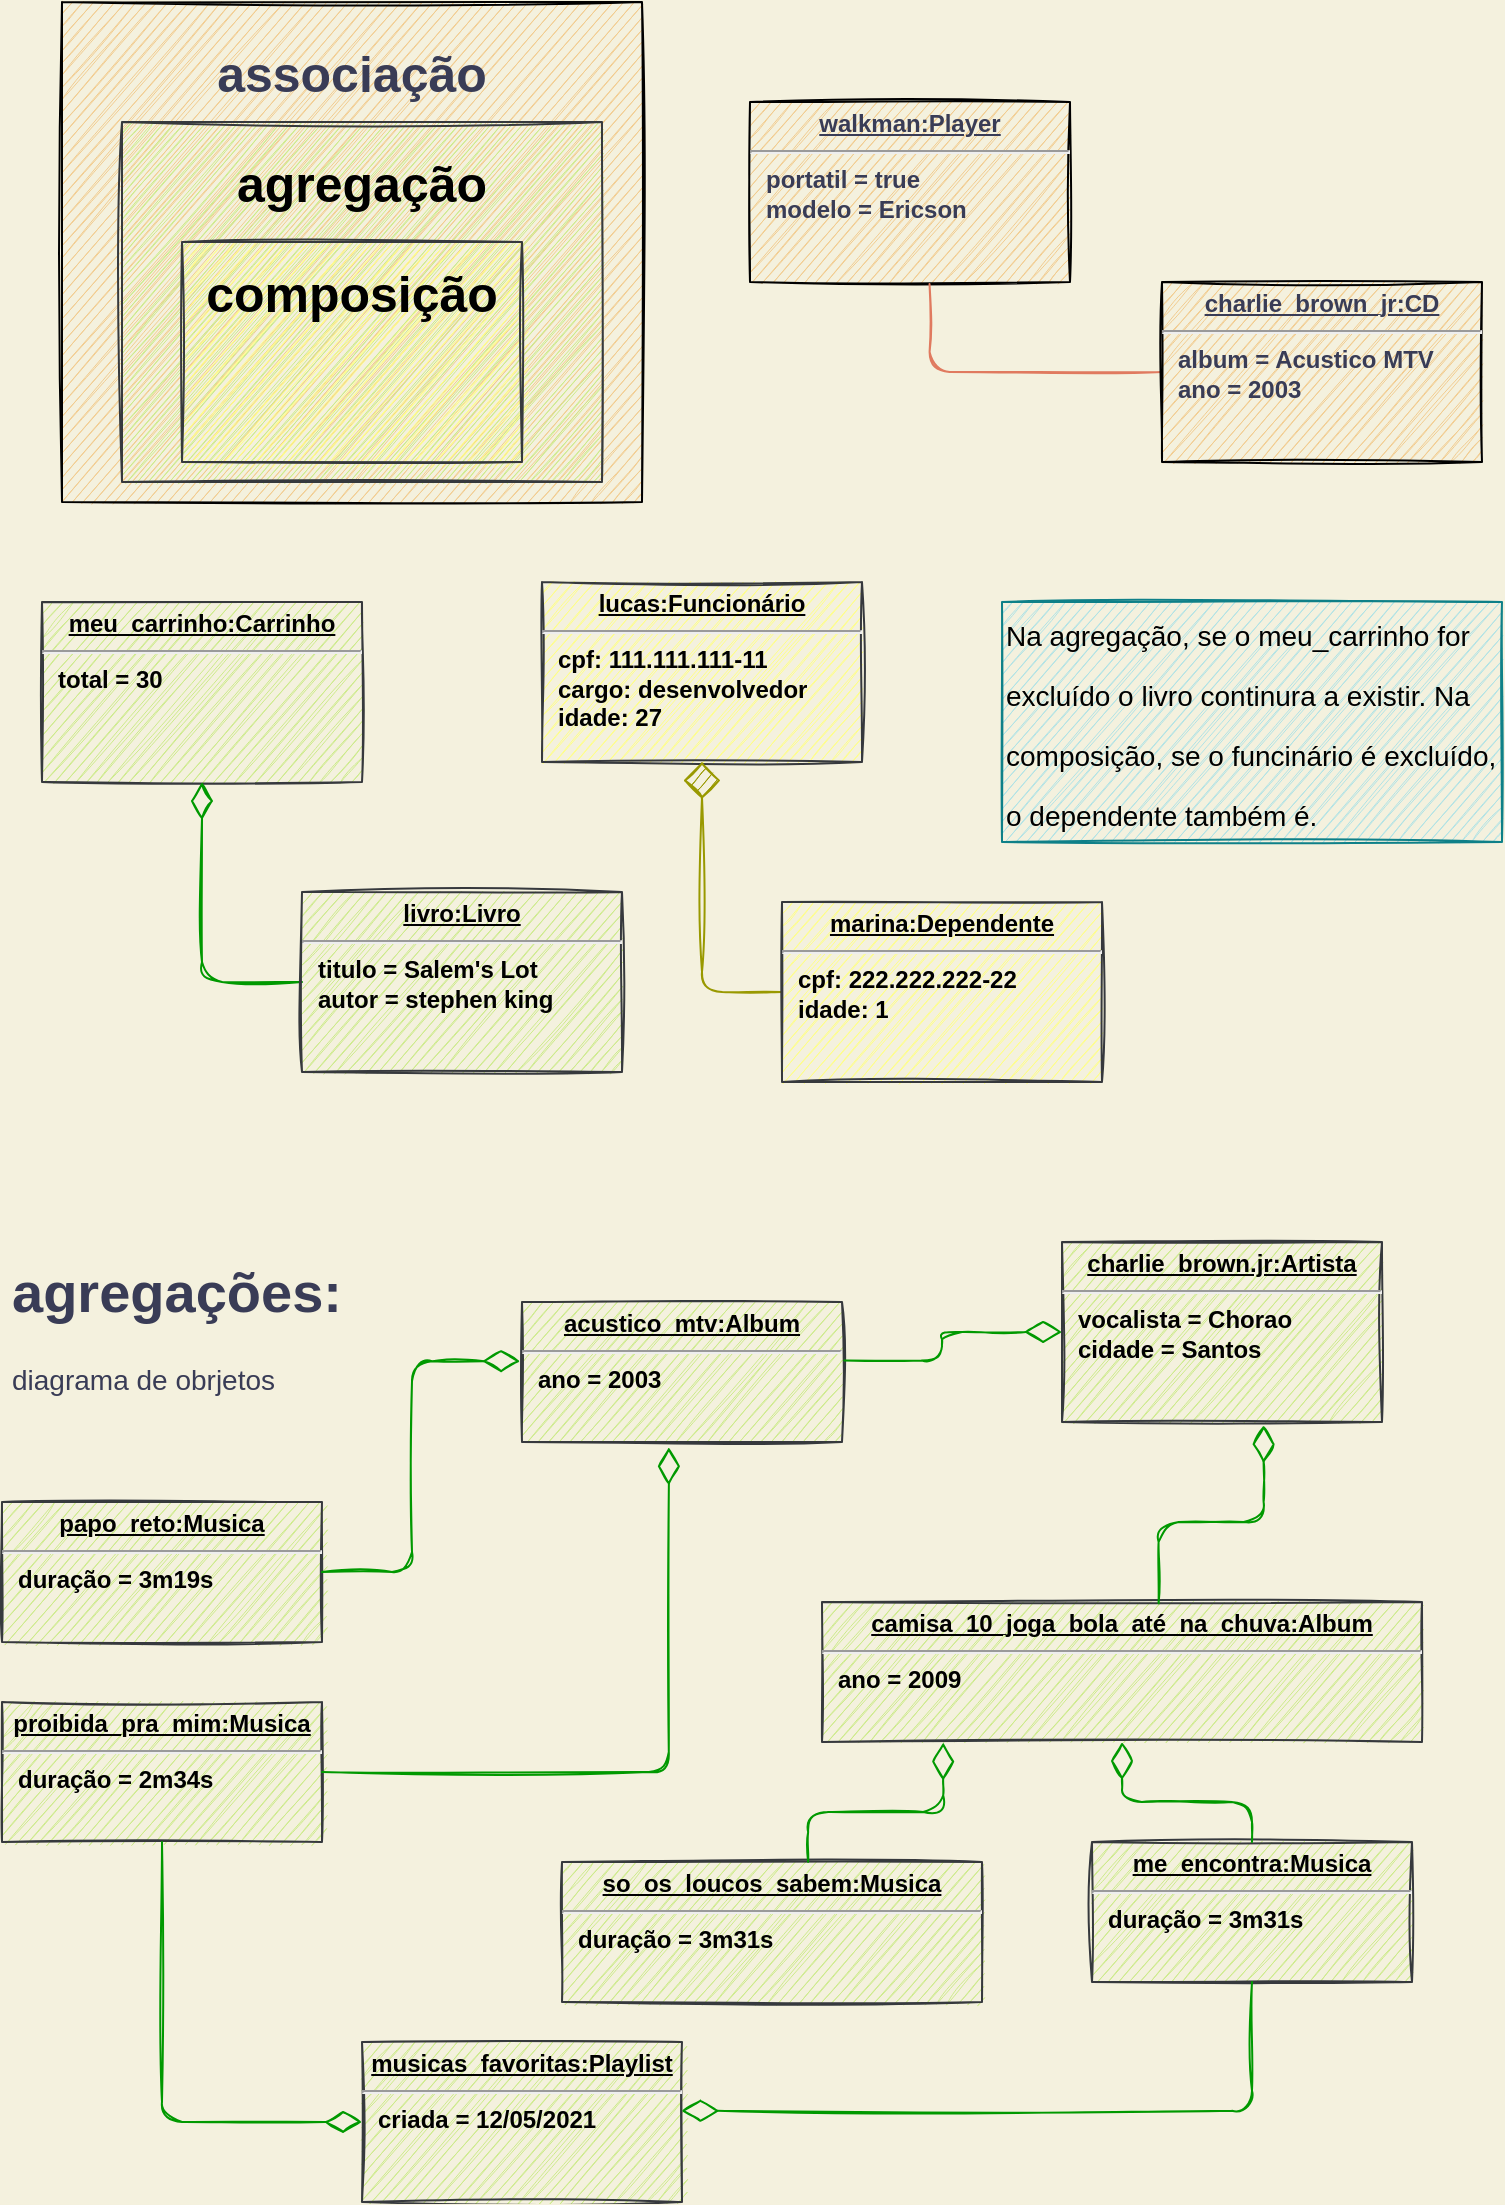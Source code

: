 <mxfile version="18.0.3" type="github">
  <diagram id="IR1mzdjfRpLflZi7iiMT" name="Page-1">
    <mxGraphModel dx="981" dy="548" grid="1" gridSize="10" guides="1" tooltips="1" connect="1" arrows="1" fold="1" page="1" pageScale="1" pageWidth="827" pageHeight="1169" background="#F4F1DE" math="0" shadow="0">
      <root>
        <mxCell id="0" />
        <mxCell id="1" parent="0" />
        <mxCell id="eGNEnY-xpS5idLWhx4ZI-6" value="&lt;b&gt;associação&lt;br&gt;&lt;br&gt;&lt;br&gt;&lt;br&gt;&lt;br&gt;&lt;br&gt;&lt;br&gt;&lt;/b&gt;" style="rounded=0;whiteSpace=wrap;html=1;glass=0;sketch=1;fontSize=25;fontColor=#393C56;strokeColor=#000000;strokeWidth=1;fillColor=#F2CC8F;gradientColor=none;" vertex="1" parent="1">
          <mxGeometry x="70" y="50" width="290" height="250" as="geometry" />
        </mxCell>
        <mxCell id="eGNEnY-xpS5idLWhx4ZI-8" value="&lt;p style=&quot;margin:0px;margin-top:4px;text-align:center;text-decoration:underline;&quot;&gt;&lt;b&gt;walkman:Player&lt;/b&gt;&lt;/p&gt;&lt;hr&gt;&lt;p style=&quot;margin:0px;margin-left:8px;&quot;&gt;&lt;b&gt;portatil = true&lt;br&gt;modelo = Ericson&lt;/b&gt;&lt;/p&gt;" style="verticalAlign=top;align=left;overflow=fill;fontSize=12;fontFamily=Helvetica;html=1;rounded=0;glass=0;sketch=1;fontColor=#393C56;strokeColor=#000000;strokeWidth=1;fillColor=#F2CC8F;gradientColor=none;" vertex="1" parent="1">
          <mxGeometry x="414" y="100" width="160" height="90" as="geometry" />
        </mxCell>
        <mxCell id="eGNEnY-xpS5idLWhx4ZI-10" style="edgeStyle=orthogonalEdgeStyle;sketch=1;orthogonalLoop=1;jettySize=auto;html=1;exitX=0;exitY=0.5;exitDx=0;exitDy=0;entryX=0.561;entryY=1.011;entryDx=0;entryDy=0;entryPerimeter=0;fontSize=25;fontColor=#393C56;strokeColor=#E07A5F;fillColor=#F2CC8F;endArrow=none;endFill=0;rounded=1;" edge="1" parent="1" source="eGNEnY-xpS5idLWhx4ZI-9" target="eGNEnY-xpS5idLWhx4ZI-8">
          <mxGeometry relative="1" as="geometry" />
        </mxCell>
        <mxCell id="eGNEnY-xpS5idLWhx4ZI-9" value="&lt;p style=&quot;margin:0px;margin-top:4px;text-align:center;text-decoration:underline;&quot;&gt;&lt;b&gt;charlie_brown_jr:CD&lt;/b&gt;&lt;/p&gt;&lt;hr&gt;&lt;p style=&quot;margin:0px;margin-left:8px;&quot;&gt;&lt;b&gt;album = Acustico MTV&lt;/b&gt;&lt;/p&gt;&lt;p style=&quot;margin:0px;margin-left:8px;&quot;&gt;&lt;b&gt;ano = 2003&lt;/b&gt;&lt;/p&gt;" style="verticalAlign=top;align=left;overflow=fill;fontSize=12;fontFamily=Helvetica;html=1;rounded=0;glass=0;sketch=1;fontColor=#393C56;strokeColor=#000000;strokeWidth=1;fillColor=#F2CC8F;gradientColor=none;" vertex="1" parent="1">
          <mxGeometry x="620" y="190" width="160" height="90" as="geometry" />
        </mxCell>
        <mxCell id="eGNEnY-xpS5idLWhx4ZI-12" value="&lt;b&gt;agregação&lt;br&gt;&lt;br&gt;&lt;br&gt;&lt;br&gt;&lt;br&gt;&lt;/b&gt;" style="rounded=0;whiteSpace=wrap;html=1;glass=0;sketch=1;fontSize=25;strokeColor=#36393d;strokeWidth=1;fillColor=#cdeb8b;" vertex="1" parent="1">
          <mxGeometry x="100" y="110" width="240" height="180" as="geometry" />
        </mxCell>
        <mxCell id="eGNEnY-xpS5idLWhx4ZI-13" value="&lt;b&gt;composição&lt;br&gt;&lt;br&gt;&lt;br&gt;&lt;/b&gt;" style="rounded=0;whiteSpace=wrap;html=1;glass=0;sketch=1;fontSize=25;strokeColor=#36393d;strokeWidth=1;fillColor=#ffff88;" vertex="1" parent="1">
          <mxGeometry x="130" y="170" width="170" height="110" as="geometry" />
        </mxCell>
        <mxCell id="eGNEnY-xpS5idLWhx4ZI-14" value="&lt;p style=&quot;margin:0px;margin-top:4px;text-align:center;text-decoration:underline;&quot;&gt;&lt;b&gt;meu_carrinho:Carrinho&lt;/b&gt;&lt;/p&gt;&lt;hr&gt;&lt;p style=&quot;margin:0px;margin-left:8px;&quot;&gt;&lt;b&gt;total = 30&lt;br&gt;&lt;/b&gt;&lt;/p&gt;" style="verticalAlign=top;align=left;overflow=fill;fontSize=12;fontFamily=Helvetica;html=1;rounded=0;glass=0;sketch=1;strokeColor=#36393d;strokeWidth=1;fillColor=#cdeb8b;" vertex="1" parent="1">
          <mxGeometry x="60" y="350" width="160" height="90" as="geometry" />
        </mxCell>
        <mxCell id="eGNEnY-xpS5idLWhx4ZI-16" style="edgeStyle=orthogonalEdgeStyle;rounded=1;sketch=1;orthogonalLoop=1;jettySize=auto;html=1;exitX=0;exitY=0.5;exitDx=0;exitDy=0;entryX=0.5;entryY=1;entryDx=0;entryDy=0;fontSize=25;fontColor=#393C56;endArrow=diamondThin;endFill=0;strokeColor=#009900;fillColor=#F2CC8F;endSize=16;" edge="1" parent="1" source="eGNEnY-xpS5idLWhx4ZI-15" target="eGNEnY-xpS5idLWhx4ZI-14">
          <mxGeometry relative="1" as="geometry" />
        </mxCell>
        <mxCell id="eGNEnY-xpS5idLWhx4ZI-15" value="&lt;p style=&quot;margin:0px;margin-top:4px;text-align:center;text-decoration:underline;&quot;&gt;&lt;b&gt;livro:Livro&lt;/b&gt;&lt;/p&gt;&lt;hr&gt;&lt;p style=&quot;margin:0px;margin-left:8px;&quot;&gt;&lt;b&gt;titulo = Salem&#39;s Lot&lt;/b&gt;&lt;/p&gt;&lt;p style=&quot;margin:0px;margin-left:8px;&quot;&gt;&lt;b&gt;autor = stephen king&lt;/b&gt;&lt;/p&gt;" style="verticalAlign=top;align=left;overflow=fill;fontSize=12;fontFamily=Helvetica;html=1;rounded=0;glass=0;sketch=1;strokeColor=#36393d;strokeWidth=1;fillColor=#cdeb8b;" vertex="1" parent="1">
          <mxGeometry x="190" y="495" width="160" height="90" as="geometry" />
        </mxCell>
        <mxCell id="eGNEnY-xpS5idLWhx4ZI-17" value="&lt;p style=&quot;margin:0px;margin-top:4px;text-align:center;text-decoration:underline;&quot;&gt;&lt;b&gt;lucas:Funcionário&lt;/b&gt;&lt;/p&gt;&lt;hr&gt;&lt;p style=&quot;margin:0px;margin-left:8px;&quot;&gt;&lt;b&gt;cpf: 111.111.111-11&lt;/b&gt;&lt;/p&gt;&lt;p style=&quot;margin:0px;margin-left:8px;&quot;&gt;&lt;b&gt;cargo: desenvolvedor&lt;br&gt;&lt;/b&gt;&lt;/p&gt;&lt;p style=&quot;margin:0px;margin-left:8px;&quot;&gt;&lt;b&gt;idade: 27&lt;/b&gt;&lt;/p&gt;" style="verticalAlign=top;align=left;overflow=fill;fontSize=12;fontFamily=Helvetica;html=1;rounded=0;glass=0;sketch=1;strokeColor=#36393d;strokeWidth=1;fillColor=#ffff88;" vertex="1" parent="1">
          <mxGeometry x="310.0" y="340" width="160" height="90" as="geometry" />
        </mxCell>
        <mxCell id="eGNEnY-xpS5idLWhx4ZI-18" style="edgeStyle=orthogonalEdgeStyle;rounded=1;sketch=1;orthogonalLoop=1;jettySize=auto;html=1;exitX=0;exitY=0.5;exitDx=0;exitDy=0;entryX=0.5;entryY=1;entryDx=0;entryDy=0;fontSize=25;fontColor=#393C56;endArrow=diamond;endFill=1;strokeColor=#999900;fillColor=#F2CC8F;endSize=16;jumpSize=4;" edge="1" parent="1" source="eGNEnY-xpS5idLWhx4ZI-20" target="eGNEnY-xpS5idLWhx4ZI-17">
          <mxGeometry relative="1" as="geometry">
            <mxPoint x="499.94" y="535" as="sourcePoint" />
          </mxGeometry>
        </mxCell>
        <mxCell id="eGNEnY-xpS5idLWhx4ZI-20" value="&lt;p style=&quot;margin:0px;margin-top:4px;text-align:center;text-decoration:underline;&quot;&gt;&lt;b&gt;marina:Dependente&lt;/b&gt;&lt;/p&gt;&lt;hr&gt;&lt;p style=&quot;margin:0px;margin-left:8px;&quot;&gt;&lt;b&gt;cpf: 222.222.222-22&lt;/b&gt;&lt;/p&gt;&lt;p style=&quot;margin:0px;margin-left:8px;&quot;&gt;&lt;b&gt;idade: 1&lt;/b&gt;&lt;/p&gt;" style="verticalAlign=top;align=left;overflow=fill;fontSize=12;fontFamily=Helvetica;html=1;rounded=0;glass=0;sketch=1;strokeColor=#36393d;strokeWidth=1;fillColor=#ffff88;" vertex="1" parent="1">
          <mxGeometry x="430.0" y="500" width="160" height="90" as="geometry" />
        </mxCell>
        <mxCell id="eGNEnY-xpS5idLWhx4ZI-22" value="&lt;div style=&quot;&quot;&gt;&lt;span style=&quot;background-color: initial;&quot;&gt;&lt;font style=&quot;font-size: 14px;&quot;&gt;Na agregação, se o meu_carrinho for excluído o livro continura a existir. Na composição, se o funcinário é excluído, o dependente também é.&amp;nbsp;&amp;nbsp;&lt;/font&gt;&lt;/span&gt;&lt;/div&gt;" style="text;html=1;align=left;verticalAlign=bottom;whiteSpace=wrap;rounded=0;glass=0;sketch=1;fontSize=25;labelPosition=center;verticalLabelPosition=middle;shadow=0;fillColor=#b0e3e6;strokeColor=#0e8088;" vertex="1" parent="1">
          <mxGeometry x="540" y="350" width="250" height="120" as="geometry" />
        </mxCell>
        <mxCell id="eGNEnY-xpS5idLWhx4ZI-24" value="&lt;p style=&quot;margin:0px;margin-top:4px;text-align:center;text-decoration:underline;&quot;&gt;&lt;b&gt;papo_reto:Musica&lt;/b&gt;&lt;/p&gt;&lt;hr&gt;&lt;p style=&quot;margin:0px;margin-left:8px;&quot;&gt;&lt;b&gt;duração = 3m19s&lt;/b&gt;&lt;/p&gt;" style="verticalAlign=top;align=left;overflow=fill;fontSize=12;fontFamily=Helvetica;html=1;rounded=0;glass=0;sketch=1;strokeColor=#36393d;strokeWidth=1;fillColor=#cdeb8b;" vertex="1" parent="1">
          <mxGeometry x="40" y="800" width="160" height="70" as="geometry" />
        </mxCell>
        <mxCell id="eGNEnY-xpS5idLWhx4ZI-25" value="&lt;h1&gt;agregações:&lt;/h1&gt;&lt;div&gt;diagrama de obrjetos&lt;/div&gt;" style="text;html=1;strokeColor=none;fillColor=none;spacing=5;spacingTop=-20;whiteSpace=wrap;overflow=hidden;rounded=0;shadow=0;glass=0;sketch=1;fontSize=14;fontColor=#393C56;" vertex="1" parent="1">
          <mxGeometry x="40" y="670" width="190" height="80" as="geometry" />
        </mxCell>
        <mxCell id="eGNEnY-xpS5idLWhx4ZI-26" value="&lt;p style=&quot;margin:0px;margin-top:4px;text-align:center;text-decoration:underline;&quot;&gt;&lt;b&gt;proibida_pra_mim:Musica&lt;/b&gt;&lt;/p&gt;&lt;hr&gt;&lt;p style=&quot;margin:0px;margin-left:8px;&quot;&gt;&lt;b&gt;duração = 2m34s&lt;/b&gt;&lt;/p&gt;" style="verticalAlign=top;align=left;overflow=fill;fontSize=12;fontFamily=Helvetica;html=1;rounded=0;glass=0;sketch=1;strokeColor=#36393d;strokeWidth=1;fillColor=#cdeb8b;" vertex="1" parent="1">
          <mxGeometry x="40" y="900" width="160" height="70" as="geometry" />
        </mxCell>
        <mxCell id="eGNEnY-xpS5idLWhx4ZI-27" value="&lt;p style=&quot;margin:0px;margin-top:4px;text-align:center;text-decoration:underline;&quot;&gt;&lt;b&gt;charlie_brown.jr:Artista&lt;/b&gt;&lt;/p&gt;&lt;hr&gt;&lt;p style=&quot;margin:0px;margin-left:8px;&quot;&gt;&lt;b&gt;vocalista = Chorao&lt;/b&gt;&lt;/p&gt;&lt;p style=&quot;margin:0px;margin-left:8px;&quot;&gt;&lt;b&gt;cidade = Santos&lt;/b&gt;&lt;/p&gt;" style="verticalAlign=top;align=left;overflow=fill;fontSize=12;fontFamily=Helvetica;html=1;rounded=0;glass=0;sketch=1;strokeColor=#36393d;strokeWidth=1;fillColor=#cdeb8b;" vertex="1" parent="1">
          <mxGeometry x="570" y="670" width="160" height="90" as="geometry" />
        </mxCell>
        <mxCell id="eGNEnY-xpS5idLWhx4ZI-28" value="&lt;p style=&quot;margin:0px;margin-top:4px;text-align:center;text-decoration:underline;&quot;&gt;&lt;b&gt;acustico_mtv:Album&lt;/b&gt;&lt;/p&gt;&lt;hr&gt;&lt;p style=&quot;margin:0px;margin-left:8px;&quot;&gt;&lt;b&gt;ano = 2003&lt;/b&gt;&lt;/p&gt;" style="verticalAlign=top;align=left;overflow=fill;fontSize=12;fontFamily=Helvetica;html=1;rounded=0;glass=0;sketch=1;strokeColor=#36393d;strokeWidth=1;fillColor=#cdeb8b;" vertex="1" parent="1">
          <mxGeometry x="300" y="700" width="160" height="70" as="geometry" />
        </mxCell>
        <mxCell id="eGNEnY-xpS5idLWhx4ZI-31" style="edgeStyle=orthogonalEdgeStyle;rounded=1;sketch=1;orthogonalLoop=1;jettySize=auto;html=1;exitX=1;exitY=0.5;exitDx=0;exitDy=0;entryX=-0.006;entryY=0.423;entryDx=0;entryDy=0;fontSize=25;fontColor=#393C56;endArrow=diamondThin;endFill=0;strokeColor=#009900;fillColor=#F2CC8F;endSize=16;entryPerimeter=0;" edge="1" parent="1" source="eGNEnY-xpS5idLWhx4ZI-24" target="eGNEnY-xpS5idLWhx4ZI-28">
          <mxGeometry relative="1" as="geometry">
            <mxPoint x="200" y="550" as="sourcePoint" />
            <mxPoint x="150" y="450" as="targetPoint" />
          </mxGeometry>
        </mxCell>
        <mxCell id="eGNEnY-xpS5idLWhx4ZI-32" style="edgeStyle=orthogonalEdgeStyle;rounded=1;sketch=1;orthogonalLoop=1;jettySize=auto;html=1;exitX=1;exitY=0.5;exitDx=0;exitDy=0;entryX=0.459;entryY=1.038;entryDx=0;entryDy=0;fontSize=25;fontColor=#393C56;endArrow=diamondThin;endFill=0;strokeColor=#009900;fillColor=#F2CC8F;endSize=16;entryPerimeter=0;" edge="1" parent="1" source="eGNEnY-xpS5idLWhx4ZI-26" target="eGNEnY-xpS5idLWhx4ZI-28">
          <mxGeometry relative="1" as="geometry">
            <mxPoint x="260" y="915" as="sourcePoint" />
            <mxPoint x="309.04" y="759.61" as="targetPoint" />
          </mxGeometry>
        </mxCell>
        <mxCell id="eGNEnY-xpS5idLWhx4ZI-33" style="edgeStyle=orthogonalEdgeStyle;rounded=1;sketch=1;orthogonalLoop=1;jettySize=auto;html=1;exitX=1.007;exitY=0.418;exitDx=0;exitDy=0;entryX=0;entryY=0.5;entryDx=0;entryDy=0;fontSize=25;fontColor=#393C56;endArrow=diamondThin;endFill=0;strokeColor=#009900;fillColor=#F2CC8F;endSize=16;exitPerimeter=0;" edge="1" parent="1" source="eGNEnY-xpS5idLWhx4ZI-28" target="eGNEnY-xpS5idLWhx4ZI-27">
          <mxGeometry relative="1" as="geometry">
            <mxPoint x="450" y="910" as="sourcePoint" />
            <mxPoint x="383.44" y="802.66" as="targetPoint" />
          </mxGeometry>
        </mxCell>
        <mxCell id="eGNEnY-xpS5idLWhx4ZI-34" value="&lt;p style=&quot;margin:0px;margin-top:4px;text-align:center;text-decoration:underline;&quot;&gt;&lt;b&gt;musicas_favoritas:Playlist&lt;/b&gt;&lt;/p&gt;&lt;hr&gt;&lt;p style=&quot;margin:0px;margin-left:8px;&quot;&gt;&lt;b&gt;criada = 12/05/2021&lt;/b&gt;&lt;/p&gt;" style="verticalAlign=top;align=left;overflow=fill;fontSize=12;fontFamily=Helvetica;html=1;rounded=0;glass=0;sketch=1;strokeColor=#36393d;strokeWidth=1;fillColor=#cdeb8b;" vertex="1" parent="1">
          <mxGeometry x="220" y="1070" width="160" height="80" as="geometry" />
        </mxCell>
        <mxCell id="eGNEnY-xpS5idLWhx4ZI-35" style="edgeStyle=orthogonalEdgeStyle;rounded=1;sketch=1;orthogonalLoop=1;jettySize=auto;html=1;exitX=0.5;exitY=1;exitDx=0;exitDy=0;entryX=0;entryY=0.5;entryDx=0;entryDy=0;fontSize=25;fontColor=#393C56;endArrow=diamondThin;endFill=0;strokeColor=#009900;fillColor=#F2CC8F;endSize=16;" edge="1" parent="1" source="eGNEnY-xpS5idLWhx4ZI-26" target="eGNEnY-xpS5idLWhx4ZI-34">
          <mxGeometry relative="1" as="geometry">
            <mxPoint x="471.12" y="759.26" as="sourcePoint" />
            <mxPoint x="600" y="765" as="targetPoint" />
          </mxGeometry>
        </mxCell>
        <mxCell id="eGNEnY-xpS5idLWhx4ZI-36" value="&lt;p style=&quot;margin:0px;margin-top:4px;text-align:center;text-decoration:underline;&quot;&gt;&lt;b&gt;camisa_10_joga_bola_até_na_chuva:Album&lt;/b&gt;&lt;/p&gt;&lt;hr&gt;&lt;p style=&quot;margin:0px;margin-left:8px;&quot;&gt;&lt;b&gt;ano = 2009&lt;/b&gt;&lt;/p&gt;" style="verticalAlign=top;align=left;overflow=fill;fontSize=12;fontFamily=Helvetica;html=1;rounded=0;glass=0;sketch=1;strokeColor=#36393d;strokeWidth=1;fillColor=#cdeb8b;" vertex="1" parent="1">
          <mxGeometry x="450" y="850" width="300" height="70" as="geometry" />
        </mxCell>
        <mxCell id="eGNEnY-xpS5idLWhx4ZI-38" value="&lt;p style=&quot;margin:0px;margin-top:4px;text-align:center;text-decoration:underline;&quot;&gt;&lt;b&gt;me_encontra:Musica&lt;/b&gt;&lt;/p&gt;&lt;hr&gt;&lt;p style=&quot;margin:0px;margin-left:8px;&quot;&gt;&lt;b&gt;duração = 3m31s&lt;/b&gt;&lt;/p&gt;" style="verticalAlign=top;align=left;overflow=fill;fontSize=12;fontFamily=Helvetica;html=1;rounded=0;glass=0;sketch=1;strokeColor=#36393d;strokeWidth=1;fillColor=#cdeb8b;" vertex="1" parent="1">
          <mxGeometry x="585" y="970" width="160" height="70" as="geometry" />
        </mxCell>
        <mxCell id="eGNEnY-xpS5idLWhx4ZI-39" style="edgeStyle=orthogonalEdgeStyle;rounded=1;sketch=1;orthogonalLoop=1;jettySize=auto;html=1;exitX=0.5;exitY=0;exitDx=0;exitDy=0;entryX=0.5;entryY=1;entryDx=0;entryDy=0;fontSize=25;fontColor=#393C56;endArrow=diamondThin;endFill=0;strokeColor=#009900;fillColor=#F2CC8F;endSize=16;" edge="1" parent="1" source="eGNEnY-xpS5idLWhx4ZI-38" target="eGNEnY-xpS5idLWhx4ZI-36">
          <mxGeometry relative="1" as="geometry">
            <mxPoint x="190" y="900" as="sourcePoint" />
            <mxPoint x="383.44" y="802.66" as="targetPoint" />
          </mxGeometry>
        </mxCell>
        <mxCell id="eGNEnY-xpS5idLWhx4ZI-40" style="edgeStyle=orthogonalEdgeStyle;rounded=1;sketch=1;orthogonalLoop=1;jettySize=auto;html=1;exitX=0.5;exitY=1;exitDx=0;exitDy=0;entryX=0.998;entryY=0.43;entryDx=0;entryDy=0;fontSize=25;fontColor=#393C56;endArrow=diamondThin;endFill=0;strokeColor=#009900;fillColor=#F2CC8F;endSize=16;entryPerimeter=0;" edge="1" parent="1" source="eGNEnY-xpS5idLWhx4ZI-38" target="eGNEnY-xpS5idLWhx4ZI-34">
          <mxGeometry relative="1" as="geometry">
            <mxPoint x="675" y="980" as="sourcePoint" />
            <mxPoint x="610" y="930" as="targetPoint" />
          </mxGeometry>
        </mxCell>
        <mxCell id="eGNEnY-xpS5idLWhx4ZI-41" style="edgeStyle=orthogonalEdgeStyle;rounded=1;sketch=1;orthogonalLoop=1;jettySize=auto;html=1;exitX=0.561;exitY=0.009;exitDx=0;exitDy=0;entryX=0.63;entryY=1.018;entryDx=0;entryDy=0;fontSize=25;fontColor=#393C56;endArrow=diamondThin;endFill=0;strokeColor=#009900;fillColor=#F2CC8F;endSize=16;exitPerimeter=0;entryPerimeter=0;" edge="1" parent="1" source="eGNEnY-xpS5idLWhx4ZI-36" target="eGNEnY-xpS5idLWhx4ZI-27">
          <mxGeometry relative="1" as="geometry">
            <mxPoint x="675" y="980" as="sourcePoint" />
            <mxPoint x="610" y="930" as="targetPoint" />
          </mxGeometry>
        </mxCell>
        <mxCell id="eGNEnY-xpS5idLWhx4ZI-42" value="&lt;p style=&quot;margin:0px;margin-top:4px;text-align:center;text-decoration:underline;&quot;&gt;&lt;b&gt;so_os_loucos_sabem:Musica&lt;/b&gt;&lt;/p&gt;&lt;hr&gt;&lt;p style=&quot;margin:0px;margin-left:8px;&quot;&gt;&lt;b&gt;duração = 3m31s&lt;/b&gt;&lt;/p&gt;" style="verticalAlign=top;align=left;overflow=fill;fontSize=12;fontFamily=Helvetica;html=1;rounded=0;glass=0;sketch=1;strokeColor=#36393d;strokeWidth=1;fillColor=#cdeb8b;" vertex="1" parent="1">
          <mxGeometry x="320" y="980" width="210" height="70" as="geometry" />
        </mxCell>
        <mxCell id="eGNEnY-xpS5idLWhx4ZI-43" style="edgeStyle=orthogonalEdgeStyle;rounded=1;sketch=1;orthogonalLoop=1;jettySize=auto;html=1;exitX=0.586;exitY=-0.001;exitDx=0;exitDy=0;entryX=0.202;entryY=1.004;entryDx=0;entryDy=0;fontSize=25;fontColor=#393C56;endArrow=diamondThin;endFill=0;strokeColor=#009900;fillColor=#F2CC8F;endSize=16;exitPerimeter=0;entryPerimeter=0;" edge="1" parent="1" source="eGNEnY-xpS5idLWhx4ZI-42" target="eGNEnY-xpS5idLWhx4ZI-36">
          <mxGeometry relative="1" as="geometry">
            <mxPoint x="675" y="980" as="sourcePoint" />
            <mxPoint x="610" y="930" as="targetPoint" />
          </mxGeometry>
        </mxCell>
      </root>
    </mxGraphModel>
  </diagram>
</mxfile>

